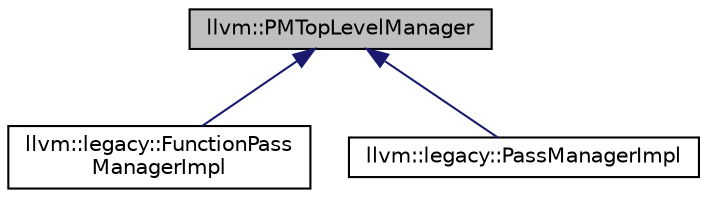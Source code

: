 digraph "llvm::PMTopLevelManager"
{
 // LATEX_PDF_SIZE
  bgcolor="transparent";
  edge [fontname="Helvetica",fontsize="10",labelfontname="Helvetica",labelfontsize="10"];
  node [fontname="Helvetica",fontsize="10",shape=record];
  Node1 [label="llvm::PMTopLevelManager",height=0.2,width=0.4,color="black", fillcolor="grey75", style="filled", fontcolor="black",tooltip="PMTopLevelManager manages LastUser info and collects common APIs used by top level pass managers."];
  Node1 -> Node2 [dir="back",color="midnightblue",fontsize="10",style="solid",fontname="Helvetica"];
  Node2 [label="llvm::legacy::FunctionPass\lManagerImpl",height=0.2,width=0.4,color="black",URL="$classllvm_1_1legacy_1_1FunctionPassManagerImpl.html",tooltip="FunctionPassManagerImpl manages FPPassManagers."];
  Node1 -> Node3 [dir="back",color="midnightblue",fontsize="10",style="solid",fontname="Helvetica"];
  Node3 [label="llvm::legacy::PassManagerImpl",height=0.2,width=0.4,color="black",URL="$classllvm_1_1legacy_1_1PassManagerImpl.html",tooltip="PassManagerImpl manages MPPassManagers."];
}
